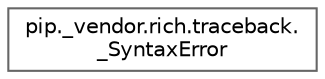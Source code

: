 digraph "Graphical Class Hierarchy"
{
 // LATEX_PDF_SIZE
  bgcolor="transparent";
  edge [fontname=Helvetica,fontsize=10,labelfontname=Helvetica,labelfontsize=10];
  node [fontname=Helvetica,fontsize=10,shape=box,height=0.2,width=0.4];
  rankdir="LR";
  Node0 [id="Node000000",label="pip._vendor.rich.traceback.\l_SyntaxError",height=0.2,width=0.4,color="grey40", fillcolor="white", style="filled",URL="$dd/dad/classpip_1_1__vendor_1_1rich_1_1traceback_1_1__SyntaxError.html",tooltip=" "];
}
